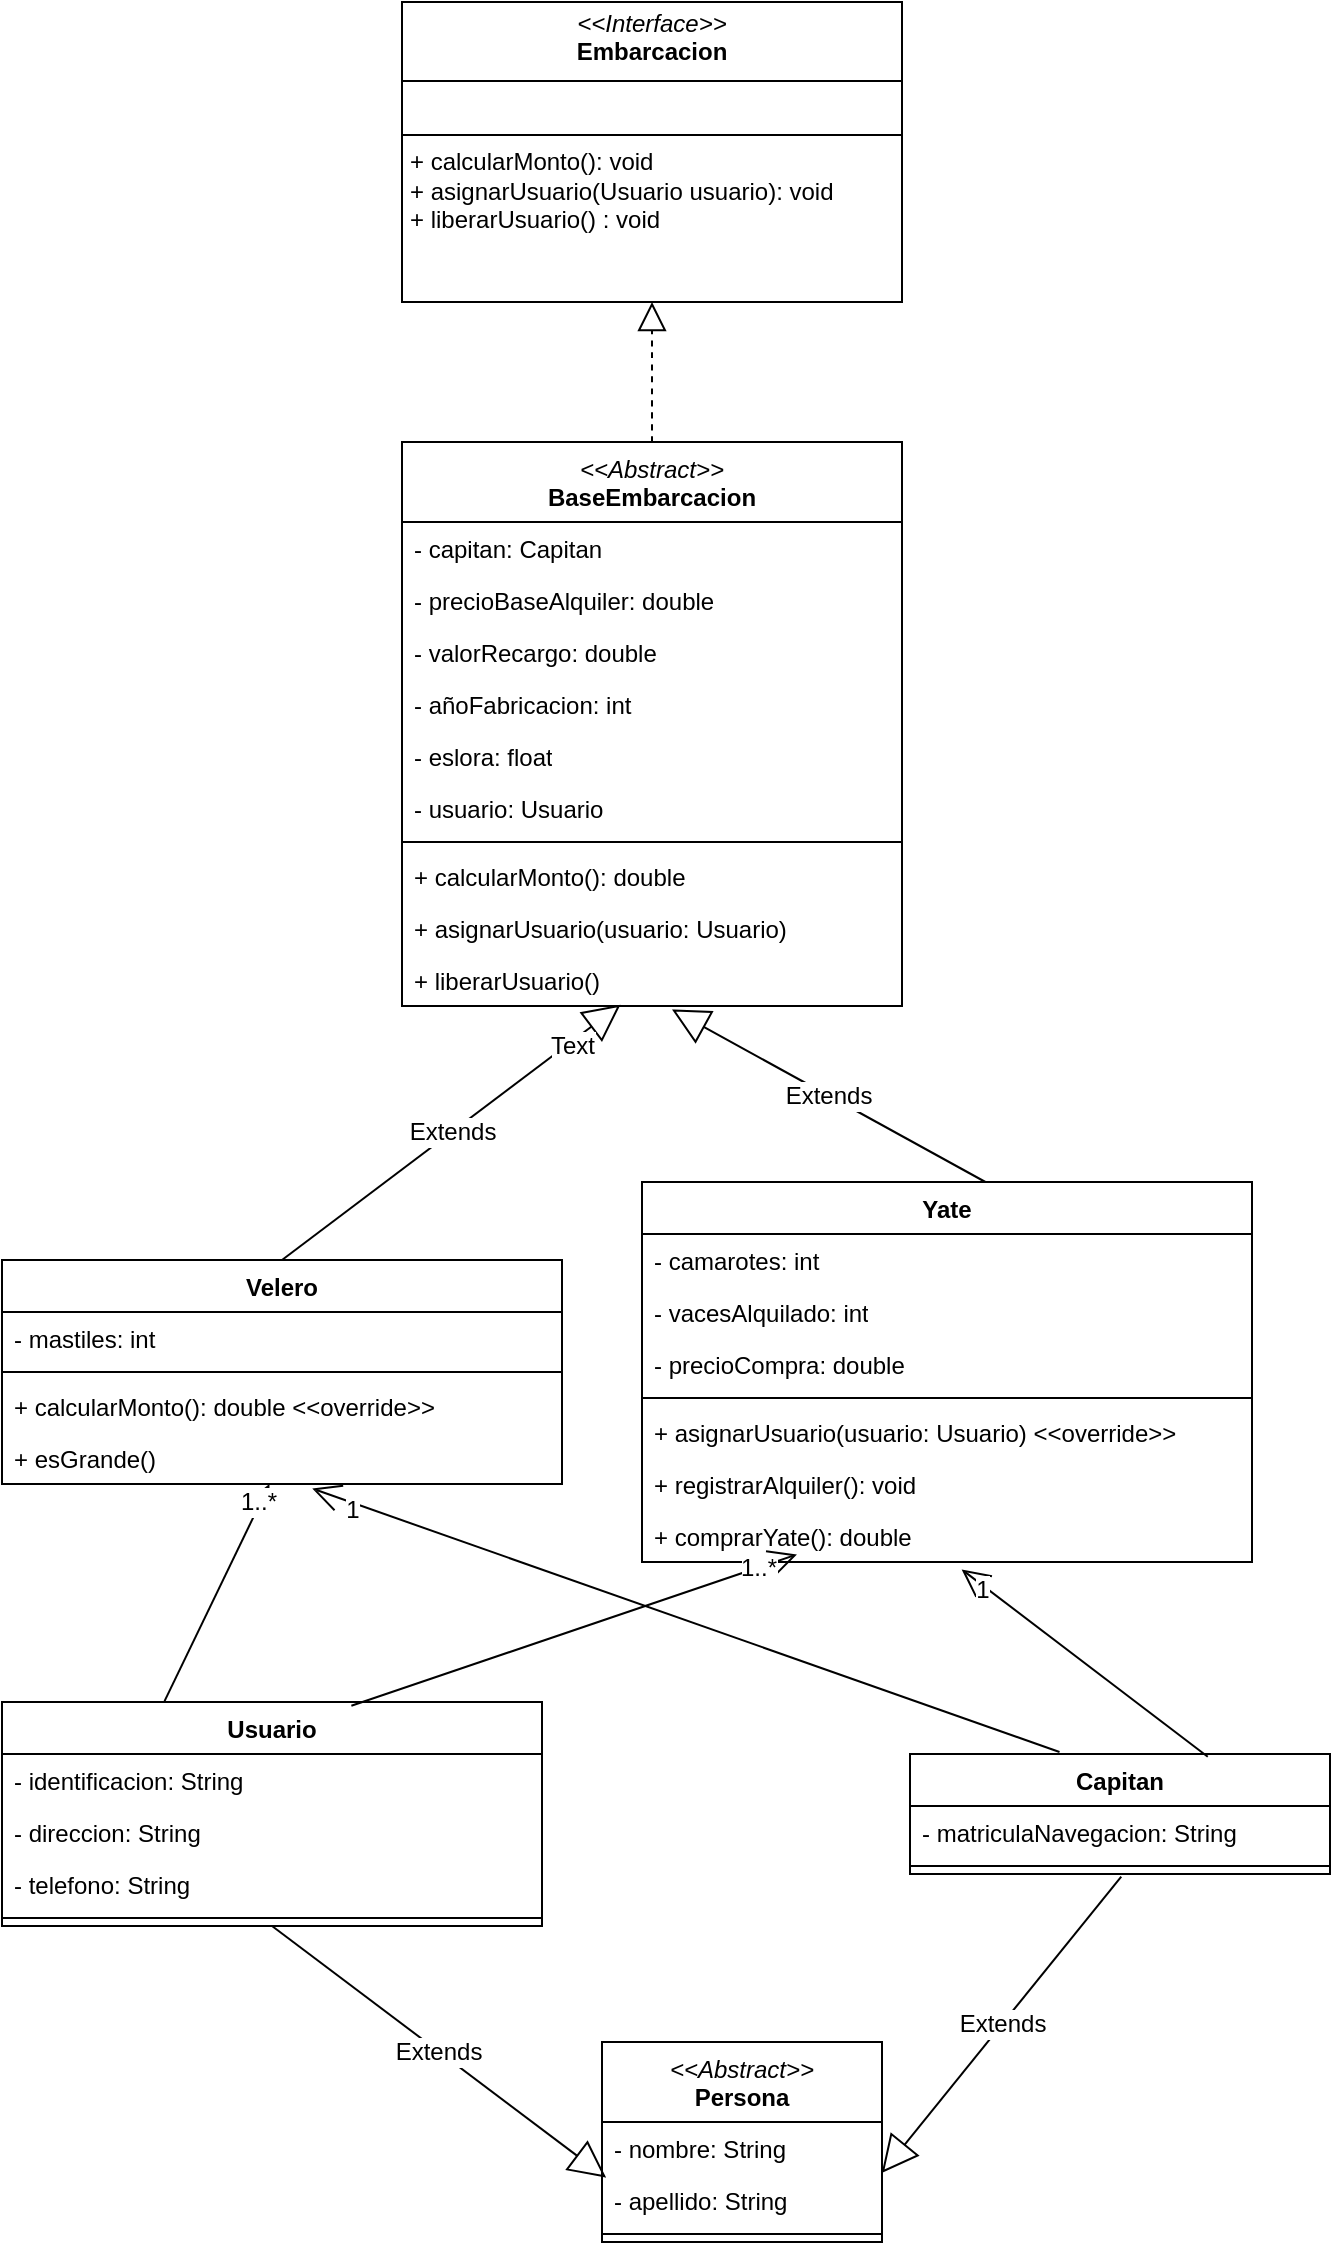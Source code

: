 <mxfile version="24.7.6">
  <diagram id="C5RBs43oDa-KdzZeNtuy" name="Page-1">
    <mxGraphModel dx="481" dy="2296" grid="1" gridSize="10" guides="1" tooltips="1" connect="1" arrows="1" fold="1" page="1" pageScale="1" pageWidth="827" pageHeight="1169" math="0" shadow="0">
      <root>
        <mxCell id="WIyWlLk6GJQsqaUBKTNV-0" />
        <mxCell id="WIyWlLk6GJQsqaUBKTNV-1" parent="WIyWlLk6GJQsqaUBKTNV-0" />
        <mxCell id="njZbb4wX9kWKO45qaPKT-0" value="&lt;div&gt;&lt;span style=&quot;background-color: initial;&quot;&gt;&lt;i style=&quot;font-weight: normal;&quot;&gt;&amp;lt;&amp;lt;Abstract&amp;gt;&amp;gt;&lt;/i&gt;&lt;br&gt;Persona&lt;/span&gt;&lt;br&gt;&lt;/div&gt;" style="swimlane;fontStyle=1;align=center;verticalAlign=top;childLayout=stackLayout;horizontal=1;startSize=40;horizontalStack=0;resizeParent=1;resizeParentMax=0;resizeLast=0;collapsible=1;marginBottom=0;whiteSpace=wrap;html=1;" vertex="1" parent="WIyWlLk6GJQsqaUBKTNV-1">
          <mxGeometry x="1209" y="1045" width="140" height="100" as="geometry" />
        </mxCell>
        <mxCell id="njZbb4wX9kWKO45qaPKT-8" value="- nombre: String" style="text;strokeColor=none;fillColor=none;align=left;verticalAlign=top;spacingLeft=4;spacingRight=4;overflow=hidden;rotatable=0;points=[[0,0.5],[1,0.5]];portConstraint=eastwest;whiteSpace=wrap;html=1;" vertex="1" parent="njZbb4wX9kWKO45qaPKT-0">
          <mxGeometry y="40" width="140" height="26" as="geometry" />
        </mxCell>
        <mxCell id="njZbb4wX9kWKO45qaPKT-1" value="- apellido: String" style="text;strokeColor=none;fillColor=none;align=left;verticalAlign=top;spacingLeft=4;spacingRight=4;overflow=hidden;rotatable=0;points=[[0,0.5],[1,0.5]];portConstraint=eastwest;whiteSpace=wrap;html=1;" vertex="1" parent="njZbb4wX9kWKO45qaPKT-0">
          <mxGeometry y="66" width="140" height="26" as="geometry" />
        </mxCell>
        <mxCell id="njZbb4wX9kWKO45qaPKT-2" value="" style="line;strokeWidth=1;fillColor=none;align=left;verticalAlign=middle;spacingTop=-1;spacingLeft=3;spacingRight=3;rotatable=0;labelPosition=right;points=[];portConstraint=eastwest;strokeColor=inherit;" vertex="1" parent="njZbb4wX9kWKO45qaPKT-0">
          <mxGeometry y="92" width="140" height="8" as="geometry" />
        </mxCell>
        <mxCell id="njZbb4wX9kWKO45qaPKT-4" value="&lt;i style=&quot;font-weight: normal;&quot;&gt;&amp;lt;&amp;lt;Abstract&amp;gt;&amp;gt;&lt;/i&gt;&lt;br&gt;BaseEmbarcacion" style="swimlane;fontStyle=1;align=center;verticalAlign=top;childLayout=stackLayout;horizontal=1;startSize=40;horizontalStack=0;resizeParent=1;resizeParentMax=0;resizeLast=0;collapsible=1;marginBottom=0;whiteSpace=wrap;html=1;" vertex="1" parent="WIyWlLk6GJQsqaUBKTNV-1">
          <mxGeometry x="1109" y="245" width="250" height="282" as="geometry" />
        </mxCell>
        <mxCell id="njZbb4wX9kWKO45qaPKT-5" value="- capitan: Capitan" style="text;strokeColor=none;fillColor=none;align=left;verticalAlign=top;spacingLeft=4;spacingRight=4;overflow=hidden;rotatable=0;points=[[0,0.5],[1,0.5]];portConstraint=eastwest;whiteSpace=wrap;html=1;" vertex="1" parent="njZbb4wX9kWKO45qaPKT-4">
          <mxGeometry y="40" width="250" height="26" as="geometry" />
        </mxCell>
        <mxCell id="njZbb4wX9kWKO45qaPKT-20" value="- precioBaseAlquiler: double" style="text;strokeColor=none;fillColor=none;align=left;verticalAlign=top;spacingLeft=4;spacingRight=4;overflow=hidden;rotatable=0;points=[[0,0.5],[1,0.5]];portConstraint=eastwest;whiteSpace=wrap;html=1;" vertex="1" parent="njZbb4wX9kWKO45qaPKT-4">
          <mxGeometry y="66" width="250" height="26" as="geometry" />
        </mxCell>
        <mxCell id="njZbb4wX9kWKO45qaPKT-23" value="- valorRecargo: double" style="text;strokeColor=none;fillColor=none;align=left;verticalAlign=top;spacingLeft=4;spacingRight=4;overflow=hidden;rotatable=0;points=[[0,0.5],[1,0.5]];portConstraint=eastwest;whiteSpace=wrap;html=1;" vertex="1" parent="njZbb4wX9kWKO45qaPKT-4">
          <mxGeometry y="92" width="250" height="26" as="geometry" />
        </mxCell>
        <mxCell id="njZbb4wX9kWKO45qaPKT-22" value="- añoFabricacion: int" style="text;strokeColor=none;fillColor=none;align=left;verticalAlign=top;spacingLeft=4;spacingRight=4;overflow=hidden;rotatable=0;points=[[0,0.5],[1,0.5]];portConstraint=eastwest;whiteSpace=wrap;html=1;" vertex="1" parent="njZbb4wX9kWKO45qaPKT-4">
          <mxGeometry y="118" width="250" height="26" as="geometry" />
        </mxCell>
        <mxCell id="njZbb4wX9kWKO45qaPKT-21" value="- eslora: float" style="text;strokeColor=none;fillColor=none;align=left;verticalAlign=top;spacingLeft=4;spacingRight=4;overflow=hidden;rotatable=0;points=[[0,0.5],[1,0.5]];portConstraint=eastwest;whiteSpace=wrap;html=1;" vertex="1" parent="njZbb4wX9kWKO45qaPKT-4">
          <mxGeometry y="144" width="250" height="26" as="geometry" />
        </mxCell>
        <mxCell id="njZbb4wX9kWKO45qaPKT-74" value="- usuario: Usuario" style="text;strokeColor=none;fillColor=none;align=left;verticalAlign=top;spacingLeft=4;spacingRight=4;overflow=hidden;rotatable=0;points=[[0,0.5],[1,0.5]];portConstraint=eastwest;whiteSpace=wrap;html=1;" vertex="1" parent="njZbb4wX9kWKO45qaPKT-4">
          <mxGeometry y="170" width="250" height="26" as="geometry" />
        </mxCell>
        <mxCell id="njZbb4wX9kWKO45qaPKT-6" value="" style="line;strokeWidth=1;fillColor=none;align=left;verticalAlign=middle;spacingTop=-1;spacingLeft=3;spacingRight=3;rotatable=0;labelPosition=right;points=[];portConstraint=eastwest;strokeColor=inherit;" vertex="1" parent="njZbb4wX9kWKO45qaPKT-4">
          <mxGeometry y="196" width="250" height="8" as="geometry" />
        </mxCell>
        <mxCell id="njZbb4wX9kWKO45qaPKT-7" value="+ calcularMonto(): double " style="text;strokeColor=none;fillColor=none;align=left;verticalAlign=top;spacingLeft=4;spacingRight=4;overflow=hidden;rotatable=0;points=[[0,0.5],[1,0.5]];portConstraint=eastwest;whiteSpace=wrap;html=1;" vertex="1" parent="njZbb4wX9kWKO45qaPKT-4">
          <mxGeometry y="204" width="250" height="26" as="geometry" />
        </mxCell>
        <mxCell id="njZbb4wX9kWKO45qaPKT-75" value="+ asignarUsuario(usuario: Usuario) " style="text;strokeColor=none;fillColor=none;align=left;verticalAlign=top;spacingLeft=4;spacingRight=4;overflow=hidden;rotatable=0;points=[[0,0.5],[1,0.5]];portConstraint=eastwest;whiteSpace=wrap;html=1;" vertex="1" parent="njZbb4wX9kWKO45qaPKT-4">
          <mxGeometry y="230" width="250" height="26" as="geometry" />
        </mxCell>
        <mxCell id="njZbb4wX9kWKO45qaPKT-76" value="+ liberarUsuario() " style="text;strokeColor=none;fillColor=none;align=left;verticalAlign=top;spacingLeft=4;spacingRight=4;overflow=hidden;rotatable=0;points=[[0,0.5],[1,0.5]];portConstraint=eastwest;whiteSpace=wrap;html=1;" vertex="1" parent="njZbb4wX9kWKO45qaPKT-4">
          <mxGeometry y="256" width="250" height="26" as="geometry" />
        </mxCell>
        <mxCell id="njZbb4wX9kWKO45qaPKT-9" value="Capitan" style="swimlane;fontStyle=1;align=center;verticalAlign=top;childLayout=stackLayout;horizontal=1;startSize=26;horizontalStack=0;resizeParent=1;resizeParentMax=0;resizeLast=0;collapsible=1;marginBottom=0;whiteSpace=wrap;html=1;" vertex="1" parent="WIyWlLk6GJQsqaUBKTNV-1">
          <mxGeometry x="1363" y="901" width="210" height="60" as="geometry" />
        </mxCell>
        <mxCell id="njZbb4wX9kWKO45qaPKT-10" value="- matriculaNavegacion: String" style="text;strokeColor=none;fillColor=none;align=left;verticalAlign=top;spacingLeft=4;spacingRight=4;overflow=hidden;rotatable=0;points=[[0,0.5],[1,0.5]];portConstraint=eastwest;whiteSpace=wrap;html=1;" vertex="1" parent="njZbb4wX9kWKO45qaPKT-9">
          <mxGeometry y="26" width="210" height="26" as="geometry" />
        </mxCell>
        <mxCell id="njZbb4wX9kWKO45qaPKT-11" value="" style="line;strokeWidth=1;fillColor=none;align=left;verticalAlign=middle;spacingTop=-1;spacingLeft=3;spacingRight=3;rotatable=0;labelPosition=right;points=[];portConstraint=eastwest;strokeColor=inherit;" vertex="1" parent="njZbb4wX9kWKO45qaPKT-9">
          <mxGeometry y="52" width="210" height="8" as="geometry" />
        </mxCell>
        <mxCell id="njZbb4wX9kWKO45qaPKT-14" value="Extends" style="endArrow=block;endSize=16;endFill=0;html=1;rounded=0;fontSize=12;curved=1;exitX=0.503;exitY=1.169;exitDx=0;exitDy=0;entryX=0.999;entryY=-0.02;entryDx=0;entryDy=0;exitPerimeter=0;entryPerimeter=0;" edge="1" parent="WIyWlLk6GJQsqaUBKTNV-1" source="njZbb4wX9kWKO45qaPKT-11" target="njZbb4wX9kWKO45qaPKT-1">
          <mxGeometry width="160" relative="1" as="geometry">
            <mxPoint x="1491.75" y="1032.248" as="sourcePoint" />
            <mxPoint x="1529" y="1655" as="targetPoint" />
          </mxGeometry>
        </mxCell>
        <mxCell id="njZbb4wX9kWKO45qaPKT-19" value="" style="endArrow=open;endFill=1;endSize=12;html=1;rounded=0;fontSize=12;curved=1;exitX=0.356;exitY=-0.017;exitDx=0;exitDy=0;exitPerimeter=0;entryX=0.554;entryY=1.088;entryDx=0;entryDy=0;entryPerimeter=0;" edge="1" parent="WIyWlLk6GJQsqaUBKTNV-1" source="njZbb4wX9kWKO45qaPKT-9" target="njZbb4wX9kWKO45qaPKT-81">
          <mxGeometry width="160" relative="1" as="geometry">
            <mxPoint x="1359" y="1245" as="sourcePoint" />
            <mxPoint x="1138" y="895" as="targetPoint" />
          </mxGeometry>
        </mxCell>
        <mxCell id="njZbb4wX9kWKO45qaPKT-59" value="1" style="edgeLabel;html=1;align=center;verticalAlign=middle;resizable=0;points=[];fontSize=12;" vertex="1" connectable="0" parent="njZbb4wX9kWKO45qaPKT-19">
          <mxGeometry x="0.891" y="3" relative="1" as="geometry">
            <mxPoint as="offset" />
          </mxGeometry>
        </mxCell>
        <mxCell id="njZbb4wX9kWKO45qaPKT-24" value="&lt;p style=&quot;margin:0px;margin-top:4px;text-align:center;&quot;&gt;&lt;i&gt;&amp;lt;&amp;lt;Interface&amp;gt;&amp;gt;&lt;/i&gt;&lt;br&gt;&lt;b&gt;Embarcacion&lt;/b&gt;&lt;/p&gt;&lt;hr size=&quot;1&quot; style=&quot;border-style:solid;&quot;&gt;&lt;p style=&quot;margin:0px;margin-left:4px;&quot;&gt;&lt;br&gt;&lt;/p&gt;&lt;hr size=&quot;1&quot; style=&quot;border-style:solid;&quot;&gt;&lt;p style=&quot;margin:0px;margin-left:4px;&quot;&gt;+ calcularMonto(): void&lt;br&gt;+ asignarUsuario(Usuario usuario): void&lt;/p&gt;&lt;p style=&quot;margin:0px;margin-left:4px;&quot;&gt;+ liberarUsuario() : void&lt;/p&gt;" style="verticalAlign=top;align=left;overflow=fill;html=1;whiteSpace=wrap;" vertex="1" parent="WIyWlLk6GJQsqaUBKTNV-1">
          <mxGeometry x="1109" y="25" width="250" height="150" as="geometry" />
        </mxCell>
        <mxCell id="njZbb4wX9kWKO45qaPKT-25" value="" style="endArrow=block;dashed=1;endFill=0;endSize=12;html=1;rounded=0;fontSize=12;curved=1;exitX=0.5;exitY=0;exitDx=0;exitDy=0;entryX=0.5;entryY=1;entryDx=0;entryDy=0;" edge="1" parent="WIyWlLk6GJQsqaUBKTNV-1" source="njZbb4wX9kWKO45qaPKT-4" target="njZbb4wX9kWKO45qaPKT-24">
          <mxGeometry width="160" relative="1" as="geometry">
            <mxPoint x="1009" y="641" as="sourcePoint" />
            <mxPoint x="1169" y="641" as="targetPoint" />
          </mxGeometry>
        </mxCell>
        <mxCell id="njZbb4wX9kWKO45qaPKT-26" value="Yate" style="swimlane;fontStyle=1;align=center;verticalAlign=top;childLayout=stackLayout;horizontal=1;startSize=26;horizontalStack=0;resizeParent=1;resizeParentMax=0;resizeLast=0;collapsible=1;marginBottom=0;whiteSpace=wrap;html=1;" vertex="1" parent="WIyWlLk6GJQsqaUBKTNV-1">
          <mxGeometry x="1229" y="615" width="305" height="190" as="geometry" />
        </mxCell>
        <mxCell id="njZbb4wX9kWKO45qaPKT-64" value="- camarotes: int" style="text;strokeColor=none;fillColor=none;align=left;verticalAlign=top;spacingLeft=4;spacingRight=4;overflow=hidden;rotatable=0;points=[[0,0.5],[1,0.5]];portConstraint=eastwest;whiteSpace=wrap;html=1;" vertex="1" parent="njZbb4wX9kWKO45qaPKT-26">
          <mxGeometry y="26" width="305" height="26" as="geometry" />
        </mxCell>
        <mxCell id="njZbb4wX9kWKO45qaPKT-62" value="- vacesAlquilado: int" style="text;strokeColor=none;fillColor=none;align=left;verticalAlign=top;spacingLeft=4;spacingRight=4;overflow=hidden;rotatable=0;points=[[0,0.5],[1,0.5]];portConstraint=eastwest;whiteSpace=wrap;html=1;" vertex="1" parent="njZbb4wX9kWKO45qaPKT-26">
          <mxGeometry y="52" width="305" height="26" as="geometry" />
        </mxCell>
        <mxCell id="njZbb4wX9kWKO45qaPKT-27" value="- precioCompra: double" style="text;strokeColor=none;fillColor=none;align=left;verticalAlign=top;spacingLeft=4;spacingRight=4;overflow=hidden;rotatable=0;points=[[0,0.5],[1,0.5]];portConstraint=eastwest;whiteSpace=wrap;html=1;" vertex="1" parent="njZbb4wX9kWKO45qaPKT-26">
          <mxGeometry y="78" width="305" height="26" as="geometry" />
        </mxCell>
        <mxCell id="njZbb4wX9kWKO45qaPKT-28" value="" style="line;strokeWidth=1;fillColor=none;align=left;verticalAlign=middle;spacingTop=-1;spacingLeft=3;spacingRight=3;rotatable=0;labelPosition=right;points=[];portConstraint=eastwest;strokeColor=inherit;" vertex="1" parent="njZbb4wX9kWKO45qaPKT-26">
          <mxGeometry y="104" width="305" height="8" as="geometry" />
        </mxCell>
        <mxCell id="njZbb4wX9kWKO45qaPKT-73" value="+ asignarUsuario(usuario: Usuario) &amp;lt;&amp;lt;override&amp;gt;&amp;gt; " style="text;strokeColor=none;fillColor=none;align=left;verticalAlign=top;spacingLeft=4;spacingRight=4;overflow=hidden;rotatable=0;points=[[0,0.5],[1,0.5]];portConstraint=eastwest;whiteSpace=wrap;html=1;" vertex="1" parent="njZbb4wX9kWKO45qaPKT-26">
          <mxGeometry y="112" width="305" height="26" as="geometry" />
        </mxCell>
        <mxCell id="njZbb4wX9kWKO45qaPKT-65" value="+ registrarAlquiler(): void" style="text;strokeColor=none;fillColor=none;align=left;verticalAlign=top;spacingLeft=4;spacingRight=4;overflow=hidden;rotatable=0;points=[[0,0.5],[1,0.5]];portConstraint=eastwest;whiteSpace=wrap;html=1;" vertex="1" parent="njZbb4wX9kWKO45qaPKT-26">
          <mxGeometry y="138" width="305" height="26" as="geometry" />
        </mxCell>
        <mxCell id="njZbb4wX9kWKO45qaPKT-82" value="+ comprarYate(): double" style="text;strokeColor=none;fillColor=none;align=left;verticalAlign=top;spacingLeft=4;spacingRight=4;overflow=hidden;rotatable=0;points=[[0,0.5],[1,0.5]];portConstraint=eastwest;whiteSpace=wrap;html=1;" vertex="1" parent="njZbb4wX9kWKO45qaPKT-26">
          <mxGeometry y="164" width="305" height="26" as="geometry" />
        </mxCell>
        <mxCell id="njZbb4wX9kWKO45qaPKT-30" value="Velero" style="swimlane;fontStyle=1;align=center;verticalAlign=top;childLayout=stackLayout;horizontal=1;startSize=26;horizontalStack=0;resizeParent=1;resizeParentMax=0;resizeLast=0;collapsible=1;marginBottom=0;whiteSpace=wrap;html=1;" vertex="1" parent="WIyWlLk6GJQsqaUBKTNV-1">
          <mxGeometry x="909" y="654" width="280" height="112" as="geometry" />
        </mxCell>
        <mxCell id="njZbb4wX9kWKO45qaPKT-31" value="- mastiles: int" style="text;strokeColor=none;fillColor=none;align=left;verticalAlign=top;spacingLeft=4;spacingRight=4;overflow=hidden;rotatable=0;points=[[0,0.5],[1,0.5]];portConstraint=eastwest;whiteSpace=wrap;html=1;" vertex="1" parent="njZbb4wX9kWKO45qaPKT-30">
          <mxGeometry y="26" width="280" height="26" as="geometry" />
        </mxCell>
        <mxCell id="njZbb4wX9kWKO45qaPKT-32" value="" style="line;strokeWidth=1;fillColor=none;align=left;verticalAlign=middle;spacingTop=-1;spacingLeft=3;spacingRight=3;rotatable=0;labelPosition=right;points=[];portConstraint=eastwest;strokeColor=inherit;" vertex="1" parent="njZbb4wX9kWKO45qaPKT-30">
          <mxGeometry y="52" width="280" height="8" as="geometry" />
        </mxCell>
        <mxCell id="njZbb4wX9kWKO45qaPKT-33" value="+ calcularMonto(): double &amp;lt;&amp;lt;override&amp;gt;&amp;gt;" style="text;strokeColor=none;fillColor=none;align=left;verticalAlign=top;spacingLeft=4;spacingRight=4;overflow=hidden;rotatable=0;points=[[0,0.5],[1,0.5]];portConstraint=eastwest;whiteSpace=wrap;html=1;" vertex="1" parent="njZbb4wX9kWKO45qaPKT-30">
          <mxGeometry y="60" width="280" height="26" as="geometry" />
        </mxCell>
        <mxCell id="njZbb4wX9kWKO45qaPKT-81" value="+ esGrande()" style="text;strokeColor=none;fillColor=none;align=left;verticalAlign=top;spacingLeft=4;spacingRight=4;overflow=hidden;rotatable=0;points=[[0,0.5],[1,0.5]];portConstraint=eastwest;whiteSpace=wrap;html=1;" vertex="1" parent="njZbb4wX9kWKO45qaPKT-30">
          <mxGeometry y="86" width="280" height="26" as="geometry" />
        </mxCell>
        <mxCell id="njZbb4wX9kWKO45qaPKT-34" value="Extends" style="endArrow=block;endSize=16;endFill=0;html=1;rounded=0;fontSize=12;curved=1;entryX=0.54;entryY=1.066;entryDx=0;entryDy=0;entryPerimeter=0;exitX=0.563;exitY=0;exitDx=0;exitDy=0;exitPerimeter=0;" edge="1" parent="WIyWlLk6GJQsqaUBKTNV-1" source="njZbb4wX9kWKO45qaPKT-26" target="njZbb4wX9kWKO45qaPKT-76">
          <mxGeometry width="160" relative="1" as="geometry">
            <mxPoint x="1339" y="785" as="sourcePoint" />
            <mxPoint x="1269" y="615" as="targetPoint" />
          </mxGeometry>
        </mxCell>
        <mxCell id="njZbb4wX9kWKO45qaPKT-35" value="Extends" style="endArrow=block;endSize=16;endFill=0;html=1;rounded=0;fontSize=12;curved=1;exitX=0.5;exitY=0;exitDx=0;exitDy=0;entryX=0.437;entryY=0.975;entryDx=0;entryDy=0;entryPerimeter=0;" edge="1" parent="WIyWlLk6GJQsqaUBKTNV-1" source="njZbb4wX9kWKO45qaPKT-30" target="njZbb4wX9kWKO45qaPKT-76">
          <mxGeometry width="160" relative="1" as="geometry">
            <mxPoint x="1109" y="615" as="sourcePoint" />
            <mxPoint x="1269" y="615" as="targetPoint" />
          </mxGeometry>
        </mxCell>
        <mxCell id="njZbb4wX9kWKO45qaPKT-77" value="Text" style="edgeLabel;html=1;align=center;verticalAlign=middle;resizable=0;points=[];fontSize=12;" vertex="1" connectable="0" parent="njZbb4wX9kWKO45qaPKT-35">
          <mxGeometry x="0.697" y="-2" relative="1" as="geometry">
            <mxPoint as="offset" />
          </mxGeometry>
        </mxCell>
        <mxCell id="njZbb4wX9kWKO45qaPKT-44" value="" style="endArrow=open;endFill=1;endSize=12;html=1;rounded=0;fontSize=12;curved=1;exitX=0.709;exitY=0.023;exitDx=0;exitDy=0;exitPerimeter=0;entryX=0.524;entryY=1.143;entryDx=0;entryDy=0;entryPerimeter=0;" edge="1" parent="WIyWlLk6GJQsqaUBKTNV-1" source="njZbb4wX9kWKO45qaPKT-9" target="njZbb4wX9kWKO45qaPKT-82">
          <mxGeometry width="160" relative="1" as="geometry">
            <mxPoint x="1324" y="1054" as="sourcePoint" />
            <mxPoint x="1610" y="863" as="targetPoint" />
          </mxGeometry>
        </mxCell>
        <mxCell id="njZbb4wX9kWKO45qaPKT-60" value="1" style="edgeLabel;html=1;align=center;verticalAlign=middle;resizable=0;points=[];fontSize=12;" vertex="1" connectable="0" parent="njZbb4wX9kWKO45qaPKT-44">
          <mxGeometry x="0.817" y="2" relative="1" as="geometry">
            <mxPoint as="offset" />
          </mxGeometry>
        </mxCell>
        <mxCell id="njZbb4wX9kWKO45qaPKT-47" value="Extends" style="endArrow=block;endSize=16;endFill=0;html=1;rounded=0;fontSize=12;curved=1;entryX=0.015;entryY=0.07;entryDx=0;entryDy=0;exitX=0.5;exitY=1;exitDx=0;exitDy=0;entryPerimeter=0;" edge="1" parent="WIyWlLk6GJQsqaUBKTNV-1" source="njZbb4wX9kWKO45qaPKT-48" target="njZbb4wX9kWKO45qaPKT-1">
          <mxGeometry width="160" relative="1" as="geometry">
            <mxPoint x="904.91" y="1059.776" as="sourcePoint" />
            <mxPoint x="879" y="1104" as="targetPoint" />
          </mxGeometry>
        </mxCell>
        <mxCell id="njZbb4wX9kWKO45qaPKT-48" value="Usuario" style="swimlane;fontStyle=1;align=center;verticalAlign=top;childLayout=stackLayout;horizontal=1;startSize=26;horizontalStack=0;resizeParent=1;resizeParentMax=0;resizeLast=0;collapsible=1;marginBottom=0;whiteSpace=wrap;html=1;" vertex="1" parent="WIyWlLk6GJQsqaUBKTNV-1">
          <mxGeometry x="909" y="875" width="270" height="112" as="geometry" />
        </mxCell>
        <mxCell id="njZbb4wX9kWKO45qaPKT-49" value="- identificacion: String" style="text;strokeColor=none;fillColor=none;align=left;verticalAlign=top;spacingLeft=4;spacingRight=4;overflow=hidden;rotatable=0;points=[[0,0.5],[1,0.5]];portConstraint=eastwest;whiteSpace=wrap;html=1;" vertex="1" parent="njZbb4wX9kWKO45qaPKT-48">
          <mxGeometry y="26" width="270" height="26" as="geometry" />
        </mxCell>
        <mxCell id="njZbb4wX9kWKO45qaPKT-52" value="- direccion: String" style="text;strokeColor=none;fillColor=none;align=left;verticalAlign=top;spacingLeft=4;spacingRight=4;overflow=hidden;rotatable=0;points=[[0,0.5],[1,0.5]];portConstraint=eastwest;whiteSpace=wrap;html=1;" vertex="1" parent="njZbb4wX9kWKO45qaPKT-48">
          <mxGeometry y="52" width="270" height="26" as="geometry" />
        </mxCell>
        <mxCell id="njZbb4wX9kWKO45qaPKT-53" value="- telefono: String" style="text;strokeColor=none;fillColor=none;align=left;verticalAlign=top;spacingLeft=4;spacingRight=4;overflow=hidden;rotatable=0;points=[[0,0.5],[1,0.5]];portConstraint=eastwest;whiteSpace=wrap;html=1;" vertex="1" parent="njZbb4wX9kWKO45qaPKT-48">
          <mxGeometry y="78" width="270" height="26" as="geometry" />
        </mxCell>
        <mxCell id="njZbb4wX9kWKO45qaPKT-50" value="" style="line;strokeWidth=1;fillColor=none;align=left;verticalAlign=middle;spacingTop=-1;spacingLeft=3;spacingRight=3;rotatable=0;labelPosition=right;points=[];portConstraint=eastwest;strokeColor=inherit;" vertex="1" parent="njZbb4wX9kWKO45qaPKT-48">
          <mxGeometry y="104" width="270" height="8" as="geometry" />
        </mxCell>
        <mxCell id="njZbb4wX9kWKO45qaPKT-56" value="" style="endArrow=open;endFill=1;endSize=12;html=1;rounded=0;fontSize=12;curved=1;exitX=0.647;exitY=0.017;exitDx=0;exitDy=0;exitPerimeter=0;entryX=0.254;entryY=0.855;entryDx=0;entryDy=0;entryPerimeter=0;" edge="1" parent="WIyWlLk6GJQsqaUBKTNV-1" source="njZbb4wX9kWKO45qaPKT-48" target="njZbb4wX9kWKO45qaPKT-82">
          <mxGeometry width="160" relative="1" as="geometry">
            <mxPoint x="1159" y="805" as="sourcePoint" />
            <mxPoint x="1459" y="952" as="targetPoint" />
          </mxGeometry>
        </mxCell>
        <mxCell id="njZbb4wX9kWKO45qaPKT-61" value="1..*" style="edgeLabel;html=1;align=center;verticalAlign=middle;resizable=0;points=[];fontSize=12;" vertex="1" connectable="0" parent="njZbb4wX9kWKO45qaPKT-56">
          <mxGeometry x="0.817" relative="1" as="geometry">
            <mxPoint as="offset" />
          </mxGeometry>
        </mxCell>
        <mxCell id="njZbb4wX9kWKO45qaPKT-57" value="" style="endArrow=open;endFill=1;endSize=12;html=1;rounded=0;fontSize=12;curved=1;exitX=0.301;exitY=-0.004;exitDx=0;exitDy=0;exitPerimeter=0;" edge="1" parent="WIyWlLk6GJQsqaUBKTNV-1" source="njZbb4wX9kWKO45qaPKT-48" target="njZbb4wX9kWKO45qaPKT-81">
          <mxGeometry width="160" relative="1" as="geometry">
            <mxPoint x="1179" y="925" as="sourcePoint" />
            <mxPoint x="1019" y="755" as="targetPoint" />
          </mxGeometry>
        </mxCell>
        <mxCell id="njZbb4wX9kWKO45qaPKT-58" value="1..*" style="edgeLabel;html=1;align=center;verticalAlign=middle;resizable=0;points=[];fontSize=12;" vertex="1" connectable="0" parent="njZbb4wX9kWKO45qaPKT-57">
          <mxGeometry x="0.828" y="1" relative="1" as="geometry">
            <mxPoint as="offset" />
          </mxGeometry>
        </mxCell>
      </root>
    </mxGraphModel>
  </diagram>
</mxfile>
